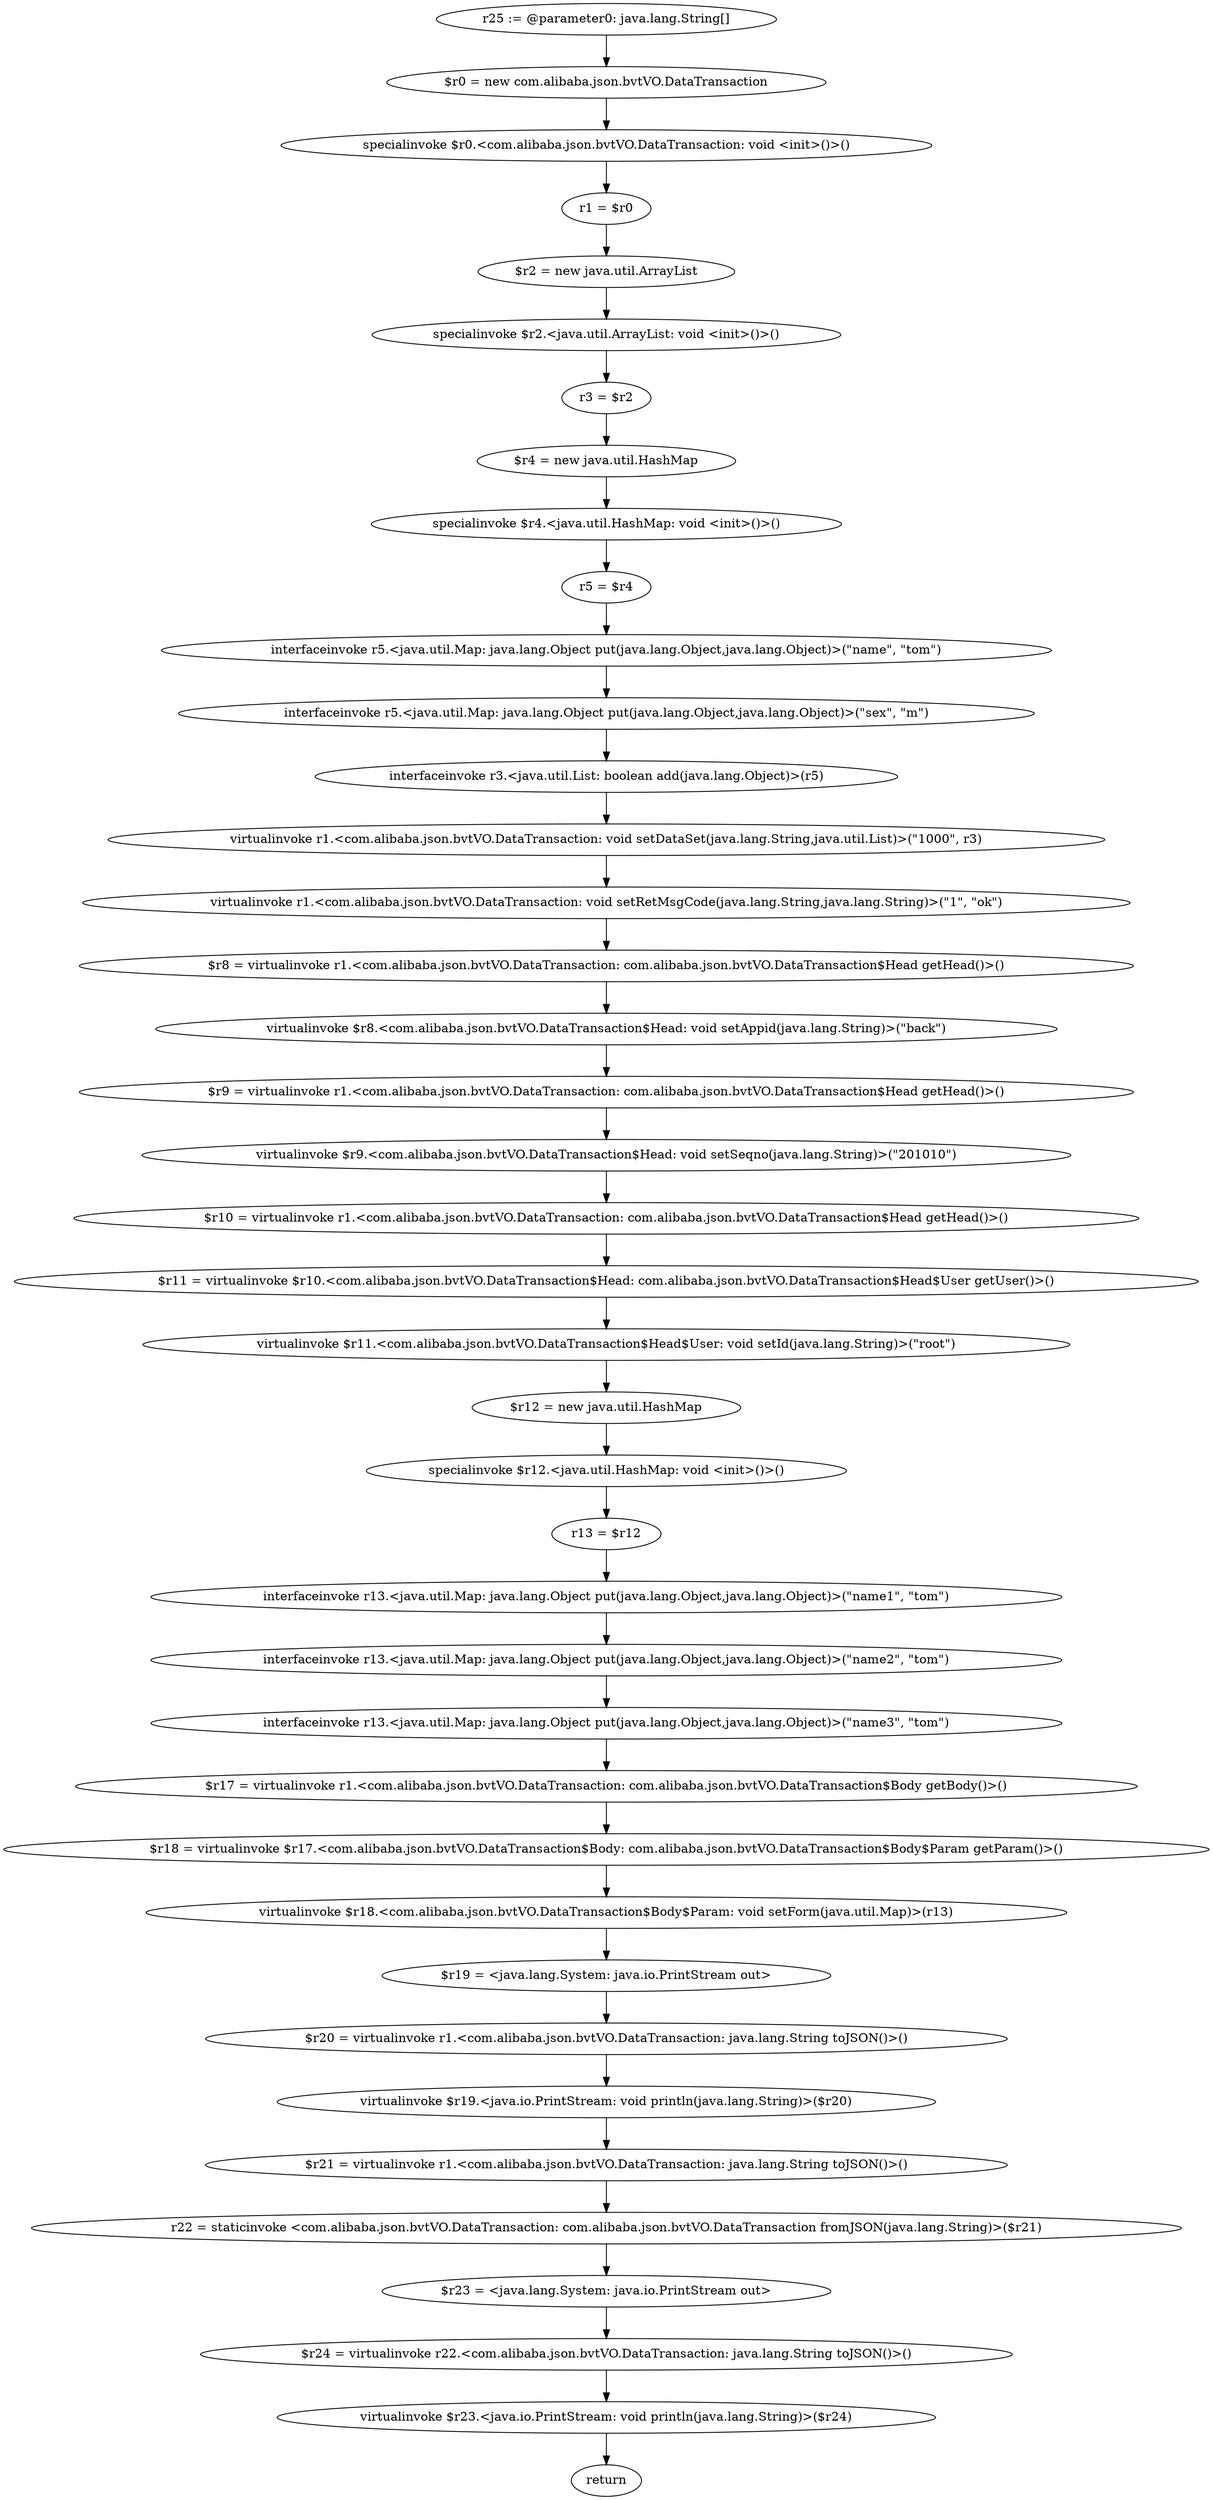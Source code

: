 digraph "unitGraph" {
    "r25 := @parameter0: java.lang.String[]"
    "$r0 = new com.alibaba.json.bvtVO.DataTransaction"
    "specialinvoke $r0.<com.alibaba.json.bvtVO.DataTransaction: void <init>()>()"
    "r1 = $r0"
    "$r2 = new java.util.ArrayList"
    "specialinvoke $r2.<java.util.ArrayList: void <init>()>()"
    "r3 = $r2"
    "$r4 = new java.util.HashMap"
    "specialinvoke $r4.<java.util.HashMap: void <init>()>()"
    "r5 = $r4"
    "interfaceinvoke r5.<java.util.Map: java.lang.Object put(java.lang.Object,java.lang.Object)>(\"name\", \"tom\")"
    "interfaceinvoke r5.<java.util.Map: java.lang.Object put(java.lang.Object,java.lang.Object)>(\"sex\", \"m\")"
    "interfaceinvoke r3.<java.util.List: boolean add(java.lang.Object)>(r5)"
    "virtualinvoke r1.<com.alibaba.json.bvtVO.DataTransaction: void setDataSet(java.lang.String,java.util.List)>(\"1000\", r3)"
    "virtualinvoke r1.<com.alibaba.json.bvtVO.DataTransaction: void setRetMsgCode(java.lang.String,java.lang.String)>(\"1\", \"ok\")"
    "$r8 = virtualinvoke r1.<com.alibaba.json.bvtVO.DataTransaction: com.alibaba.json.bvtVO.DataTransaction$Head getHead()>()"
    "virtualinvoke $r8.<com.alibaba.json.bvtVO.DataTransaction$Head: void setAppid(java.lang.String)>(\"back\")"
    "$r9 = virtualinvoke r1.<com.alibaba.json.bvtVO.DataTransaction: com.alibaba.json.bvtVO.DataTransaction$Head getHead()>()"
    "virtualinvoke $r9.<com.alibaba.json.bvtVO.DataTransaction$Head: void setSeqno(java.lang.String)>(\"201010\")"
    "$r10 = virtualinvoke r1.<com.alibaba.json.bvtVO.DataTransaction: com.alibaba.json.bvtVO.DataTransaction$Head getHead()>()"
    "$r11 = virtualinvoke $r10.<com.alibaba.json.bvtVO.DataTransaction$Head: com.alibaba.json.bvtVO.DataTransaction$Head$User getUser()>()"
    "virtualinvoke $r11.<com.alibaba.json.bvtVO.DataTransaction$Head$User: void setId(java.lang.String)>(\"root\")"
    "$r12 = new java.util.HashMap"
    "specialinvoke $r12.<java.util.HashMap: void <init>()>()"
    "r13 = $r12"
    "interfaceinvoke r13.<java.util.Map: java.lang.Object put(java.lang.Object,java.lang.Object)>(\"name1\", \"tom\")"
    "interfaceinvoke r13.<java.util.Map: java.lang.Object put(java.lang.Object,java.lang.Object)>(\"name2\", \"tom\")"
    "interfaceinvoke r13.<java.util.Map: java.lang.Object put(java.lang.Object,java.lang.Object)>(\"name3\", \"tom\")"
    "$r17 = virtualinvoke r1.<com.alibaba.json.bvtVO.DataTransaction: com.alibaba.json.bvtVO.DataTransaction$Body getBody()>()"
    "$r18 = virtualinvoke $r17.<com.alibaba.json.bvtVO.DataTransaction$Body: com.alibaba.json.bvtVO.DataTransaction$Body$Param getParam()>()"
    "virtualinvoke $r18.<com.alibaba.json.bvtVO.DataTransaction$Body$Param: void setForm(java.util.Map)>(r13)"
    "$r19 = <java.lang.System: java.io.PrintStream out>"
    "$r20 = virtualinvoke r1.<com.alibaba.json.bvtVO.DataTransaction: java.lang.String toJSON()>()"
    "virtualinvoke $r19.<java.io.PrintStream: void println(java.lang.String)>($r20)"
    "$r21 = virtualinvoke r1.<com.alibaba.json.bvtVO.DataTransaction: java.lang.String toJSON()>()"
    "r22 = staticinvoke <com.alibaba.json.bvtVO.DataTransaction: com.alibaba.json.bvtVO.DataTransaction fromJSON(java.lang.String)>($r21)"
    "$r23 = <java.lang.System: java.io.PrintStream out>"
    "$r24 = virtualinvoke r22.<com.alibaba.json.bvtVO.DataTransaction: java.lang.String toJSON()>()"
    "virtualinvoke $r23.<java.io.PrintStream: void println(java.lang.String)>($r24)"
    "return"
    "r25 := @parameter0: java.lang.String[]"->"$r0 = new com.alibaba.json.bvtVO.DataTransaction";
    "$r0 = new com.alibaba.json.bvtVO.DataTransaction"->"specialinvoke $r0.<com.alibaba.json.bvtVO.DataTransaction: void <init>()>()";
    "specialinvoke $r0.<com.alibaba.json.bvtVO.DataTransaction: void <init>()>()"->"r1 = $r0";
    "r1 = $r0"->"$r2 = new java.util.ArrayList";
    "$r2 = new java.util.ArrayList"->"specialinvoke $r2.<java.util.ArrayList: void <init>()>()";
    "specialinvoke $r2.<java.util.ArrayList: void <init>()>()"->"r3 = $r2";
    "r3 = $r2"->"$r4 = new java.util.HashMap";
    "$r4 = new java.util.HashMap"->"specialinvoke $r4.<java.util.HashMap: void <init>()>()";
    "specialinvoke $r4.<java.util.HashMap: void <init>()>()"->"r5 = $r4";
    "r5 = $r4"->"interfaceinvoke r5.<java.util.Map: java.lang.Object put(java.lang.Object,java.lang.Object)>(\"name\", \"tom\")";
    "interfaceinvoke r5.<java.util.Map: java.lang.Object put(java.lang.Object,java.lang.Object)>(\"name\", \"tom\")"->"interfaceinvoke r5.<java.util.Map: java.lang.Object put(java.lang.Object,java.lang.Object)>(\"sex\", \"m\")";
    "interfaceinvoke r5.<java.util.Map: java.lang.Object put(java.lang.Object,java.lang.Object)>(\"sex\", \"m\")"->"interfaceinvoke r3.<java.util.List: boolean add(java.lang.Object)>(r5)";
    "interfaceinvoke r3.<java.util.List: boolean add(java.lang.Object)>(r5)"->"virtualinvoke r1.<com.alibaba.json.bvtVO.DataTransaction: void setDataSet(java.lang.String,java.util.List)>(\"1000\", r3)";
    "virtualinvoke r1.<com.alibaba.json.bvtVO.DataTransaction: void setDataSet(java.lang.String,java.util.List)>(\"1000\", r3)"->"virtualinvoke r1.<com.alibaba.json.bvtVO.DataTransaction: void setRetMsgCode(java.lang.String,java.lang.String)>(\"1\", \"ok\")";
    "virtualinvoke r1.<com.alibaba.json.bvtVO.DataTransaction: void setRetMsgCode(java.lang.String,java.lang.String)>(\"1\", \"ok\")"->"$r8 = virtualinvoke r1.<com.alibaba.json.bvtVO.DataTransaction: com.alibaba.json.bvtVO.DataTransaction$Head getHead()>()";
    "$r8 = virtualinvoke r1.<com.alibaba.json.bvtVO.DataTransaction: com.alibaba.json.bvtVO.DataTransaction$Head getHead()>()"->"virtualinvoke $r8.<com.alibaba.json.bvtVO.DataTransaction$Head: void setAppid(java.lang.String)>(\"back\")";
    "virtualinvoke $r8.<com.alibaba.json.bvtVO.DataTransaction$Head: void setAppid(java.lang.String)>(\"back\")"->"$r9 = virtualinvoke r1.<com.alibaba.json.bvtVO.DataTransaction: com.alibaba.json.bvtVO.DataTransaction$Head getHead()>()";
    "$r9 = virtualinvoke r1.<com.alibaba.json.bvtVO.DataTransaction: com.alibaba.json.bvtVO.DataTransaction$Head getHead()>()"->"virtualinvoke $r9.<com.alibaba.json.bvtVO.DataTransaction$Head: void setSeqno(java.lang.String)>(\"201010\")";
    "virtualinvoke $r9.<com.alibaba.json.bvtVO.DataTransaction$Head: void setSeqno(java.lang.String)>(\"201010\")"->"$r10 = virtualinvoke r1.<com.alibaba.json.bvtVO.DataTransaction: com.alibaba.json.bvtVO.DataTransaction$Head getHead()>()";
    "$r10 = virtualinvoke r1.<com.alibaba.json.bvtVO.DataTransaction: com.alibaba.json.bvtVO.DataTransaction$Head getHead()>()"->"$r11 = virtualinvoke $r10.<com.alibaba.json.bvtVO.DataTransaction$Head: com.alibaba.json.bvtVO.DataTransaction$Head$User getUser()>()";
    "$r11 = virtualinvoke $r10.<com.alibaba.json.bvtVO.DataTransaction$Head: com.alibaba.json.bvtVO.DataTransaction$Head$User getUser()>()"->"virtualinvoke $r11.<com.alibaba.json.bvtVO.DataTransaction$Head$User: void setId(java.lang.String)>(\"root\")";
    "virtualinvoke $r11.<com.alibaba.json.bvtVO.DataTransaction$Head$User: void setId(java.lang.String)>(\"root\")"->"$r12 = new java.util.HashMap";
    "$r12 = new java.util.HashMap"->"specialinvoke $r12.<java.util.HashMap: void <init>()>()";
    "specialinvoke $r12.<java.util.HashMap: void <init>()>()"->"r13 = $r12";
    "r13 = $r12"->"interfaceinvoke r13.<java.util.Map: java.lang.Object put(java.lang.Object,java.lang.Object)>(\"name1\", \"tom\")";
    "interfaceinvoke r13.<java.util.Map: java.lang.Object put(java.lang.Object,java.lang.Object)>(\"name1\", \"tom\")"->"interfaceinvoke r13.<java.util.Map: java.lang.Object put(java.lang.Object,java.lang.Object)>(\"name2\", \"tom\")";
    "interfaceinvoke r13.<java.util.Map: java.lang.Object put(java.lang.Object,java.lang.Object)>(\"name2\", \"tom\")"->"interfaceinvoke r13.<java.util.Map: java.lang.Object put(java.lang.Object,java.lang.Object)>(\"name3\", \"tom\")";
    "interfaceinvoke r13.<java.util.Map: java.lang.Object put(java.lang.Object,java.lang.Object)>(\"name3\", \"tom\")"->"$r17 = virtualinvoke r1.<com.alibaba.json.bvtVO.DataTransaction: com.alibaba.json.bvtVO.DataTransaction$Body getBody()>()";
    "$r17 = virtualinvoke r1.<com.alibaba.json.bvtVO.DataTransaction: com.alibaba.json.bvtVO.DataTransaction$Body getBody()>()"->"$r18 = virtualinvoke $r17.<com.alibaba.json.bvtVO.DataTransaction$Body: com.alibaba.json.bvtVO.DataTransaction$Body$Param getParam()>()";
    "$r18 = virtualinvoke $r17.<com.alibaba.json.bvtVO.DataTransaction$Body: com.alibaba.json.bvtVO.DataTransaction$Body$Param getParam()>()"->"virtualinvoke $r18.<com.alibaba.json.bvtVO.DataTransaction$Body$Param: void setForm(java.util.Map)>(r13)";
    "virtualinvoke $r18.<com.alibaba.json.bvtVO.DataTransaction$Body$Param: void setForm(java.util.Map)>(r13)"->"$r19 = <java.lang.System: java.io.PrintStream out>";
    "$r19 = <java.lang.System: java.io.PrintStream out>"->"$r20 = virtualinvoke r1.<com.alibaba.json.bvtVO.DataTransaction: java.lang.String toJSON()>()";
    "$r20 = virtualinvoke r1.<com.alibaba.json.bvtVO.DataTransaction: java.lang.String toJSON()>()"->"virtualinvoke $r19.<java.io.PrintStream: void println(java.lang.String)>($r20)";
    "virtualinvoke $r19.<java.io.PrintStream: void println(java.lang.String)>($r20)"->"$r21 = virtualinvoke r1.<com.alibaba.json.bvtVO.DataTransaction: java.lang.String toJSON()>()";
    "$r21 = virtualinvoke r1.<com.alibaba.json.bvtVO.DataTransaction: java.lang.String toJSON()>()"->"r22 = staticinvoke <com.alibaba.json.bvtVO.DataTransaction: com.alibaba.json.bvtVO.DataTransaction fromJSON(java.lang.String)>($r21)";
    "r22 = staticinvoke <com.alibaba.json.bvtVO.DataTransaction: com.alibaba.json.bvtVO.DataTransaction fromJSON(java.lang.String)>($r21)"->"$r23 = <java.lang.System: java.io.PrintStream out>";
    "$r23 = <java.lang.System: java.io.PrintStream out>"->"$r24 = virtualinvoke r22.<com.alibaba.json.bvtVO.DataTransaction: java.lang.String toJSON()>()";
    "$r24 = virtualinvoke r22.<com.alibaba.json.bvtVO.DataTransaction: java.lang.String toJSON()>()"->"virtualinvoke $r23.<java.io.PrintStream: void println(java.lang.String)>($r24)";
    "virtualinvoke $r23.<java.io.PrintStream: void println(java.lang.String)>($r24)"->"return";
}
